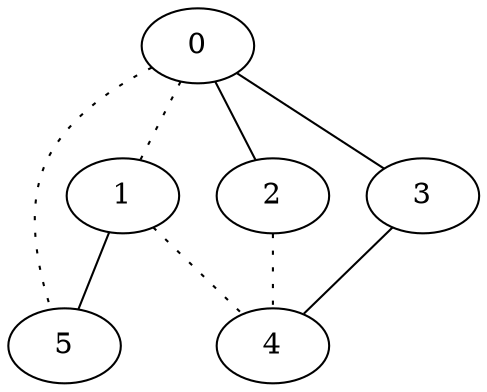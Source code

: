 graph {
a0 -- a1 [style=dotted];
a0 -- a2;
a0 -- a3;
a0 -- a5 [style=dotted];
a1 -- a4 [style=dotted];
a1 -- a5;
a2 -- a4 [style=dotted];
a3 -- a4;
a0[label=0];
a1[label=1];
a2[label=2];
a3[label=3];
a4[label=4];
a5[label=5];
}
